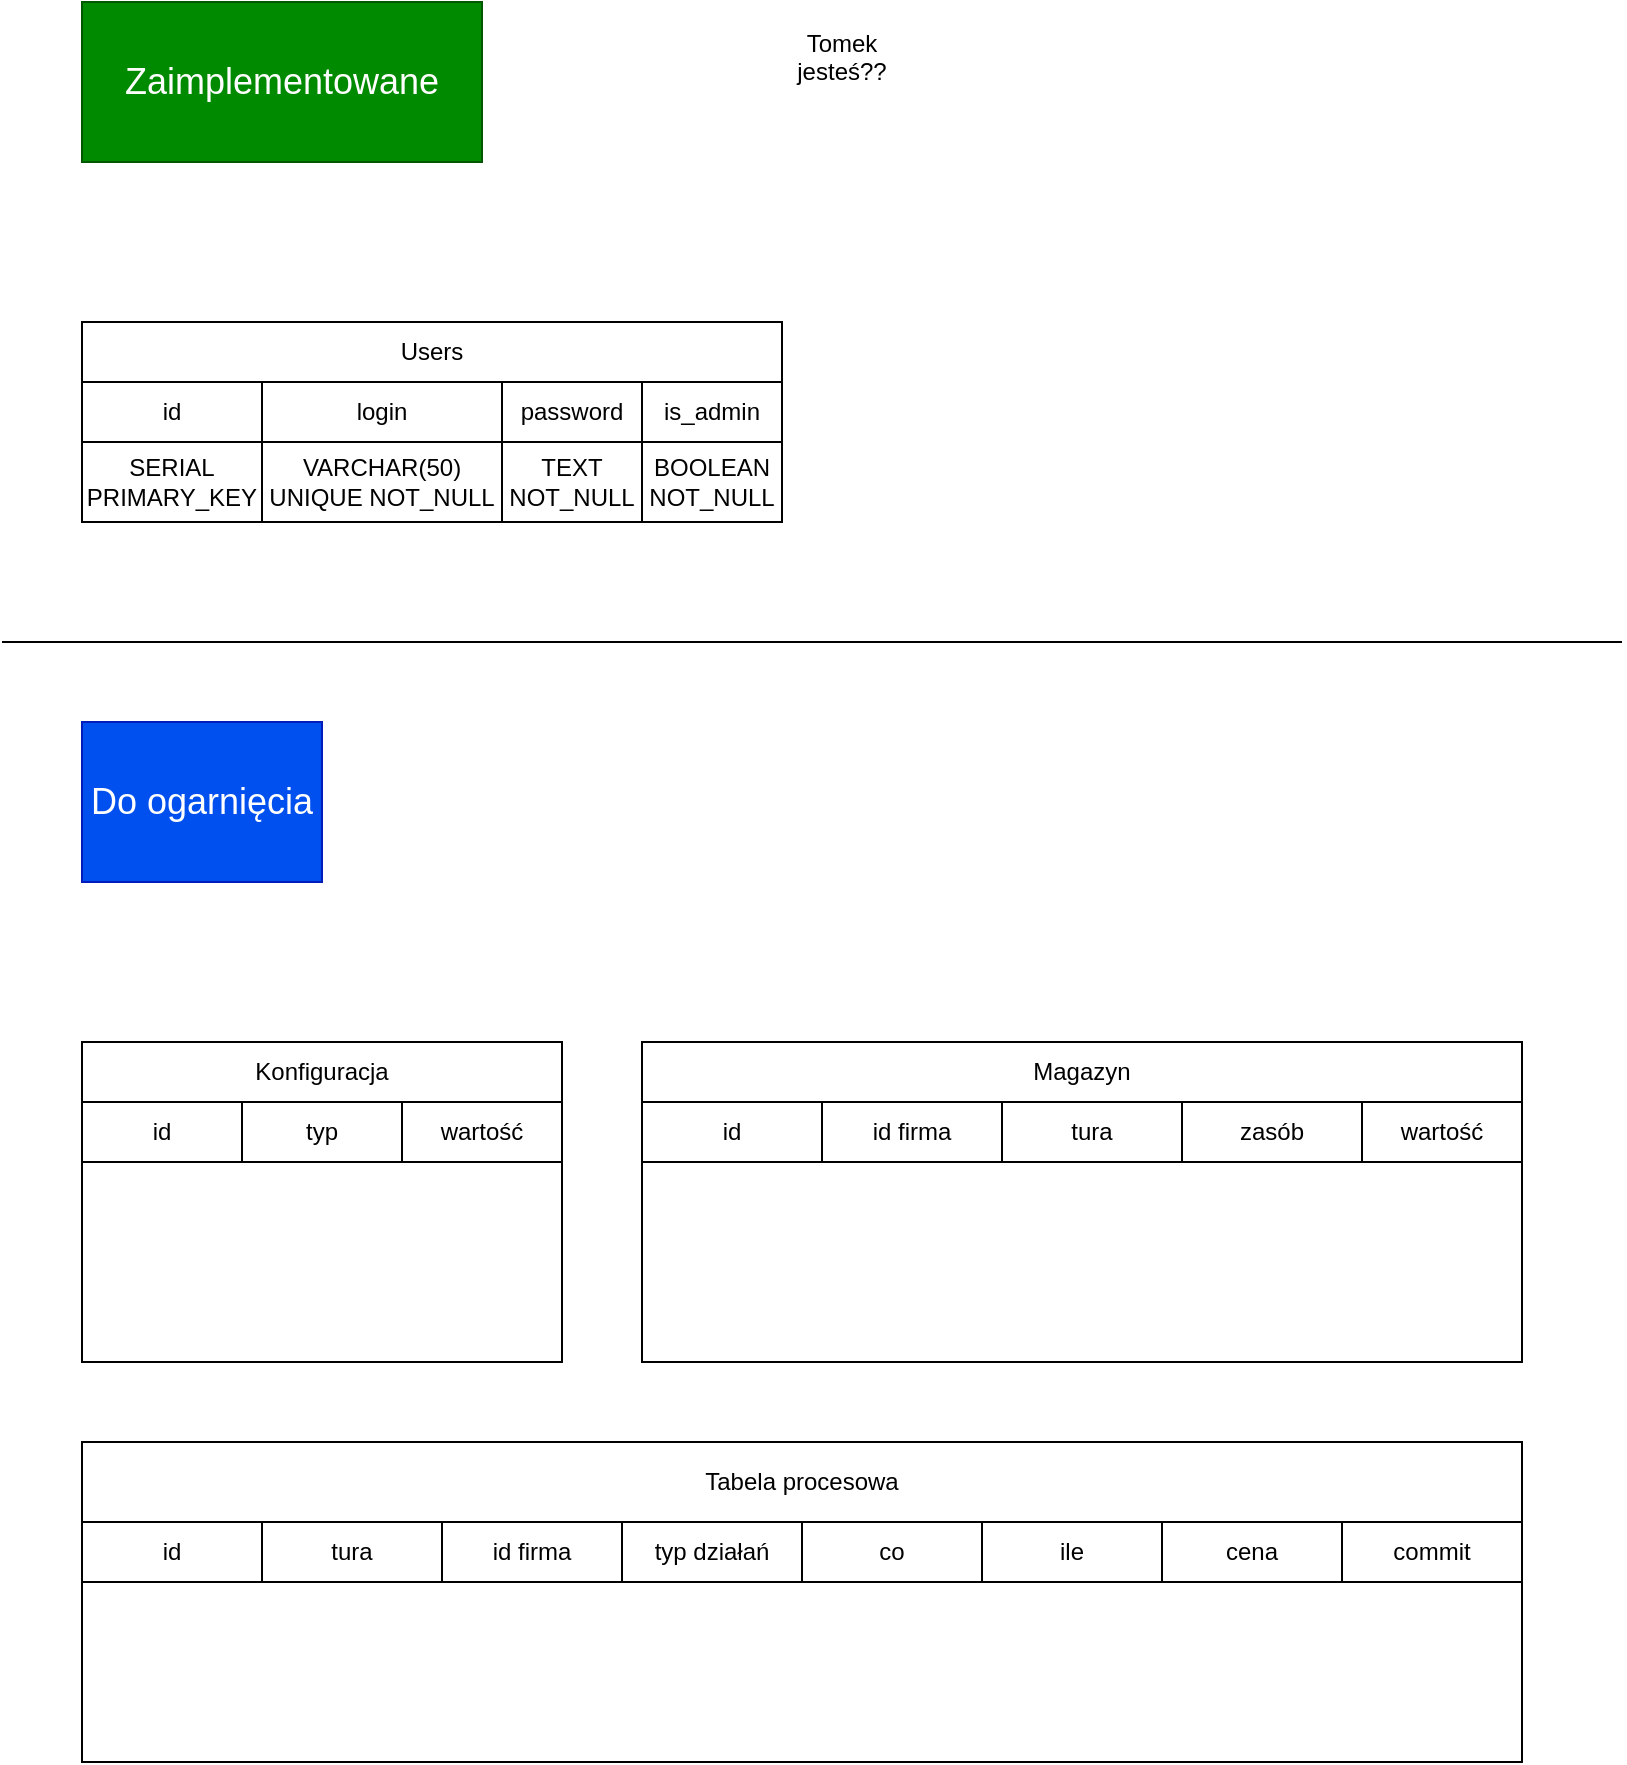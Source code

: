 <mxfile version="26.1.1" pages="2">
  <diagram name="Struktura Bazy " id="FY_R8BvdtdhCZGrukRqo">
    <mxGraphModel dx="1364" dy="799" grid="1" gridSize="10" guides="1" tooltips="1" connect="1" arrows="1" fold="1" page="1" pageScale="1" pageWidth="827" pageHeight="1169" math="0" shadow="0">
      <root>
        <mxCell id="0" />
        <mxCell id="1" parent="0" />
        <mxCell id="YouloxiKNIy13pyVyXbw-1" value="" style="rounded=0;whiteSpace=wrap;html=1;" parent="1" vertex="1">
          <mxGeometry x="40" y="200" width="350" height="100" as="geometry" />
        </mxCell>
        <mxCell id="YouloxiKNIy13pyVyXbw-2" value="Users" style="rounded=0;whiteSpace=wrap;html=1;" parent="1" vertex="1">
          <mxGeometry x="40" y="200" width="350" height="30" as="geometry" />
        </mxCell>
        <mxCell id="YouloxiKNIy13pyVyXbw-3" value="id" style="rounded=0;whiteSpace=wrap;html=1;" parent="1" vertex="1">
          <mxGeometry x="40" y="230" width="90" height="30" as="geometry" />
        </mxCell>
        <mxCell id="YouloxiKNIy13pyVyXbw-4" value="login" style="rounded=0;whiteSpace=wrap;html=1;" parent="1" vertex="1">
          <mxGeometry x="130" y="230" width="120" height="30" as="geometry" />
        </mxCell>
        <mxCell id="YouloxiKNIy13pyVyXbw-5" value="password" style="rounded=0;whiteSpace=wrap;html=1;" parent="1" vertex="1">
          <mxGeometry x="250" y="230" width="70" height="30" as="geometry" />
        </mxCell>
        <mxCell id="YouloxiKNIy13pyVyXbw-6" value="is_admin" style="rounded=0;whiteSpace=wrap;html=1;" parent="1" vertex="1">
          <mxGeometry x="320" y="230" width="70" height="30" as="geometry" />
        </mxCell>
        <mxCell id="YouloxiKNIy13pyVyXbw-7" value="SERIAL PRIMARY_KEY" style="rounded=0;whiteSpace=wrap;html=1;" parent="1" vertex="1">
          <mxGeometry x="40" y="260" width="90" height="40" as="geometry" />
        </mxCell>
        <mxCell id="YouloxiKNIy13pyVyXbw-9" value="VARCHAR(50) UNIQUE NOT_NULL" style="rounded=0;whiteSpace=wrap;html=1;" parent="1" vertex="1">
          <mxGeometry x="130" y="260" width="120" height="40" as="geometry" />
        </mxCell>
        <mxCell id="YouloxiKNIy13pyVyXbw-10" value="TEXT NOT_NULL" style="rounded=0;whiteSpace=wrap;html=1;" parent="1" vertex="1">
          <mxGeometry x="250" y="260" width="70" height="40" as="geometry" />
        </mxCell>
        <mxCell id="YouloxiKNIy13pyVyXbw-11" value="BOOLEAN NOT_NULL" style="rounded=0;whiteSpace=wrap;html=1;" parent="1" vertex="1">
          <mxGeometry x="320" y="260" width="70" height="40" as="geometry" />
        </mxCell>
        <mxCell id="YouloxiKNIy13pyVyXbw-17" value="" style="rounded=0;whiteSpace=wrap;html=1;" parent="1" vertex="1">
          <mxGeometry x="40" y="560" width="240" height="160" as="geometry" />
        </mxCell>
        <mxCell id="YouloxiKNIy13pyVyXbw-18" value="" style="endArrow=none;html=1;rounded=0;" parent="1" edge="1">
          <mxGeometry width="50" height="50" relative="1" as="geometry">
            <mxPoint y="360" as="sourcePoint" />
            <mxPoint x="810" y="360" as="targetPoint" />
          </mxGeometry>
        </mxCell>
        <mxCell id="YouloxiKNIy13pyVyXbw-19" value="" style="rounded=0;whiteSpace=wrap;html=1;" parent="1" vertex="1">
          <mxGeometry x="40" y="760" width="720" height="160" as="geometry" />
        </mxCell>
        <mxCell id="YouloxiKNIy13pyVyXbw-20" value="" style="rounded=0;whiteSpace=wrap;html=1;" parent="1" vertex="1">
          <mxGeometry x="320" y="560" width="440" height="160" as="geometry" />
        </mxCell>
        <mxCell id="YouloxiKNIy13pyVyXbw-21" value="Konfiguracja" style="rounded=0;whiteSpace=wrap;html=1;" parent="1" vertex="1">
          <mxGeometry x="40" y="560" width="240" height="30" as="geometry" />
        </mxCell>
        <mxCell id="YouloxiKNIy13pyVyXbw-22" value="Tabela procesowa" style="rounded=0;whiteSpace=wrap;html=1;" parent="1" vertex="1">
          <mxGeometry x="40" y="760" width="720" height="40" as="geometry" />
        </mxCell>
        <mxCell id="YouloxiKNIy13pyVyXbw-23" value="Magazyn" style="rounded=0;whiteSpace=wrap;html=1;" parent="1" vertex="1">
          <mxGeometry x="320" y="560" width="440" height="30" as="geometry" />
        </mxCell>
        <mxCell id="YouloxiKNIy13pyVyXbw-24" value="id" style="rounded=0;whiteSpace=wrap;html=1;" parent="1" vertex="1">
          <mxGeometry x="40" y="800" width="90" height="30" as="geometry" />
        </mxCell>
        <mxCell id="YouloxiKNIy13pyVyXbw-25" value="id" style="rounded=0;whiteSpace=wrap;html=1;" parent="1" vertex="1">
          <mxGeometry x="40" y="590" width="80" height="30" as="geometry" />
        </mxCell>
        <mxCell id="YouloxiKNIy13pyVyXbw-26" value="wartość" style="rounded=0;whiteSpace=wrap;html=1;" parent="1" vertex="1">
          <mxGeometry x="200" y="590" width="80" height="30" as="geometry" />
        </mxCell>
        <mxCell id="YouloxiKNIy13pyVyXbw-27" value="typ" style="rounded=0;whiteSpace=wrap;html=1;" parent="1" vertex="1">
          <mxGeometry x="120" y="590" width="80" height="30" as="geometry" />
        </mxCell>
        <mxCell id="YouloxiKNIy13pyVyXbw-28" value="tura&lt;span style=&quot;color: rgba(0, 0, 0, 0); font-family: monospace; font-size: 0px; text-align: start; text-wrap-mode: nowrap;&quot;&gt;%3CmxGraphModel%3E%3Croot%3E%3CmxCell%20id%3D%220%22%2F%3E%3CmxCell%20id%3D%221%22%20parent%3D%220%22%2F%3E%3CmxCell%20id%3D%222%22%20value%3D%22id%22%20style%3D%22rounded%3D0%3BwhiteSpace%3Dwrap%3Bhtml%3D1%3B%22%20vertex%3D%221%22%20parent%3D%221%22%3E%3CmxGeometry%20x%3D%2240%22%20y%3D%22640%22%20width%3D%2290%22%20height%3D%2230%22%20as%3D%22geometry%22%2F%3E%3C%2FmxCell%3E%3C%2Froot%3E%3C%2FmxGraphModel%3E&lt;/span&gt;" style="rounded=0;whiteSpace=wrap;html=1;" parent="1" vertex="1">
          <mxGeometry x="130" y="800" width="90" height="30" as="geometry" />
        </mxCell>
        <mxCell id="YouloxiKNIy13pyVyXbw-29" value="id firma" style="rounded=0;whiteSpace=wrap;html=1;" parent="1" vertex="1">
          <mxGeometry x="220" y="800" width="90" height="30" as="geometry" />
        </mxCell>
        <mxCell id="YouloxiKNIy13pyVyXbw-30" value="typ działań" style="rounded=0;whiteSpace=wrap;html=1;" parent="1" vertex="1">
          <mxGeometry x="310" y="800" width="90" height="30" as="geometry" />
        </mxCell>
        <mxCell id="YouloxiKNIy13pyVyXbw-31" value="co" style="rounded=0;whiteSpace=wrap;html=1;" parent="1" vertex="1">
          <mxGeometry x="400" y="800" width="90" height="30" as="geometry" />
        </mxCell>
        <mxCell id="YouloxiKNIy13pyVyXbw-32" value="ile" style="rounded=0;whiteSpace=wrap;html=1;" parent="1" vertex="1">
          <mxGeometry x="490" y="800" width="90" height="30" as="geometry" />
        </mxCell>
        <mxCell id="YouloxiKNIy13pyVyXbw-33" value="cena" style="rounded=0;whiteSpace=wrap;html=1;" parent="1" vertex="1">
          <mxGeometry x="580" y="800" width="90" height="30" as="geometry" />
        </mxCell>
        <mxCell id="YouloxiKNIy13pyVyXbw-35" value="commit" style="rounded=0;whiteSpace=wrap;html=1;" parent="1" vertex="1">
          <mxGeometry x="670" y="800" width="90" height="30" as="geometry" />
        </mxCell>
        <mxCell id="YouloxiKNIy13pyVyXbw-36" value="id" style="rounded=0;whiteSpace=wrap;html=1;" parent="1" vertex="1">
          <mxGeometry x="320" y="590" width="90" height="30" as="geometry" />
        </mxCell>
        <mxCell id="YouloxiKNIy13pyVyXbw-37" value="id firma" style="rounded=0;whiteSpace=wrap;html=1;" parent="1" vertex="1">
          <mxGeometry x="410" y="590" width="90" height="30" as="geometry" />
        </mxCell>
        <mxCell id="YouloxiKNIy13pyVyXbw-38" value="tura&lt;span style=&quot;color: rgba(0, 0, 0, 0); font-family: monospace; font-size: 0px; text-align: start; text-wrap-mode: nowrap;&quot;&gt;%3CmxGraphModel%3E%3Croot%3E%3CmxCell%20id%3D%220%22%2F%3E%3CmxCell%20id%3D%221%22%20parent%3D%220%22%2F%3E%3CmxCell%20id%3D%222%22%20value%3D%22id%22%20style%3D%22rounded%3D0%3BwhiteSpace%3Dwrap%3Bhtml%3D1%3B%22%20vertex%3D%221%22%20parent%3D%221%22%3E%3CmxGeometry%20x%3D%2240%22%20y%3D%22640%22%20width%3D%2290%22%20height%3D%2230%22%20as%3D%22geometry%22%2F%3E%3C%2FmxCell%3E%3C%2Froot%3E%3C%2FmxGraphModel%3E&lt;/span&gt;" style="rounded=0;whiteSpace=wrap;html=1;" parent="1" vertex="1">
          <mxGeometry x="500" y="590" width="90" height="30" as="geometry" />
        </mxCell>
        <mxCell id="YouloxiKNIy13pyVyXbw-39" value="zasób" style="rounded=0;whiteSpace=wrap;html=1;" parent="1" vertex="1">
          <mxGeometry x="590" y="590" width="90" height="30" as="geometry" />
        </mxCell>
        <mxCell id="YouloxiKNIy13pyVyXbw-40" value="wartość" style="rounded=0;whiteSpace=wrap;html=1;" parent="1" vertex="1">
          <mxGeometry x="680" y="590" width="80" height="30" as="geometry" />
        </mxCell>
        <mxCell id="YouloxiKNIy13pyVyXbw-41" value="Do ogarnięcia" style="text;html=1;align=center;verticalAlign=middle;whiteSpace=wrap;rounded=0;strokeWidth=1;strokeColor=#001DBC;fontSize=18;fillColor=#0050ef;fontColor=#ffffff;" parent="1" vertex="1">
          <mxGeometry x="40" y="400" width="120" height="80" as="geometry" />
        </mxCell>
        <mxCell id="YouloxiKNIy13pyVyXbw-42" value="Zaimplementowane" style="text;html=1;align=center;verticalAlign=middle;whiteSpace=wrap;rounded=0;strokeWidth=1;strokeColor=#005700;fontSize=18;fillColor=#008a00;fontColor=#ffffff;" parent="1" vertex="1">
          <mxGeometry x="40" y="40" width="200" height="80" as="geometry" />
        </mxCell>
        <mxCell id="GKAFy7lUek0dcBCFs3lv-1" value="Tomek jesteś??&lt;div&gt;&lt;br&gt;&lt;/div&gt;" style="text;html=1;align=center;verticalAlign=middle;whiteSpace=wrap;rounded=0;" parent="1" vertex="1">
          <mxGeometry x="390" y="60" width="60" height="30" as="geometry" />
        </mxCell>
      </root>
    </mxGraphModel>
  </diagram>
  <diagram id="l3UFNQ8-dpRPv56BUo0D" name="Schemat blokowy logiki">
    <mxGraphModel dx="1364" dy="799" grid="1" gridSize="10" guides="1" tooltips="1" connect="1" arrows="1" fold="1" page="1" pageScale="1" pageWidth="850" pageHeight="1100" math="0" shadow="0">
      <root>
        <mxCell id="0" />
        <mxCell id="1" parent="0" />
      </root>
    </mxGraphModel>
  </diagram>
</mxfile>
